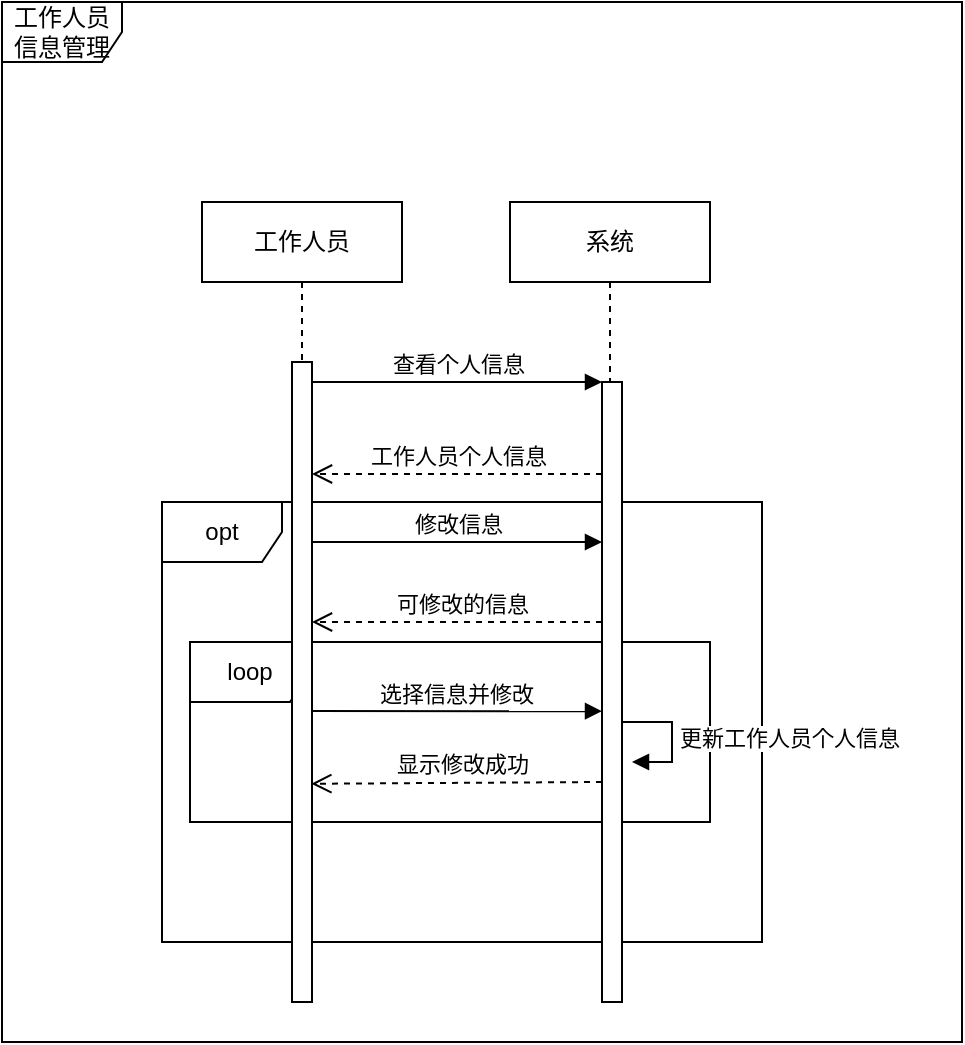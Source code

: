 <mxfile version="12.9.3" type="device"><diagram id="9nVterf7i_B-3QILQnqT" name="第 1 页"><mxGraphModel dx="904" dy="578" grid="0" gridSize="10" guides="1" tooltips="1" connect="1" arrows="1" fold="1" page="1" pageScale="1" pageWidth="827" pageHeight="1169" math="0" shadow="0"><root><mxCell id="0"/><mxCell id="1" parent="0"/><mxCell id="IbYNKEVVtV0ry9TAKs7k-2" value="工作人员信息管理" style="shape=umlFrame;whiteSpace=wrap;html=1;" parent="1" vertex="1"><mxGeometry x="160" y="60" width="480" height="520" as="geometry"/></mxCell><mxCell id="IbYNKEVVtV0ry9TAKs7k-14" value="opt" style="shape=umlFrame;whiteSpace=wrap;html=1;" parent="1" vertex="1"><mxGeometry x="240" y="310" width="300" height="220" as="geometry"/></mxCell><mxCell id="IbYNKEVVtV0ry9TAKs7k-18" value="loop" style="shape=umlFrame;whiteSpace=wrap;html=1;" parent="1" vertex="1"><mxGeometry x="254" y="380" width="260" height="90" as="geometry"/></mxCell><mxCell id="IbYNKEVVtV0ry9TAKs7k-5" value="工作人员" style="shape=umlLifeline;perimeter=lifelinePerimeter;whiteSpace=wrap;html=1;container=1;collapsible=0;recursiveResize=0;outlineConnect=0;" parent="1" vertex="1"><mxGeometry x="260" y="160" width="100" height="80" as="geometry"/></mxCell><mxCell id="IbYNKEVVtV0ry9TAKs7k-6" value="系统" style="shape=umlLifeline;perimeter=lifelinePerimeter;whiteSpace=wrap;html=1;container=1;collapsible=0;recursiveResize=0;outlineConnect=0;" parent="1" vertex="1"><mxGeometry x="414" y="160" width="100" height="90" as="geometry"/></mxCell><mxCell id="IbYNKEVVtV0ry9TAKs7k-7" value="" style="html=1;points=[];perimeter=orthogonalPerimeter;" parent="1" vertex="1"><mxGeometry x="305" y="240" width="10" height="320" as="geometry"/></mxCell><mxCell id="IbYNKEVVtV0ry9TAKs7k-11" value="" style="html=1;points=[];perimeter=orthogonalPerimeter;" parent="1" vertex="1"><mxGeometry x="460" y="250" width="10" height="310" as="geometry"/></mxCell><mxCell id="IbYNKEVVtV0ry9TAKs7k-12" value="查看个人信息" style="html=1;verticalAlign=bottom;endArrow=block;entryX=0;entryY=0;" parent="1" source="IbYNKEVVtV0ry9TAKs7k-7" target="IbYNKEVVtV0ry9TAKs7k-11" edge="1"><mxGeometry relative="1" as="geometry"><mxPoint x="390" y="250" as="sourcePoint"/></mxGeometry></mxCell><mxCell id="IbYNKEVVtV0ry9TAKs7k-13" value="工作人员个人信息" style="html=1;verticalAlign=bottom;endArrow=open;dashed=1;endSize=8;" parent="1" source="IbYNKEVVtV0ry9TAKs7k-11" target="IbYNKEVVtV0ry9TAKs7k-7" edge="1"><mxGeometry relative="1" as="geometry"><mxPoint x="314" y="330" as="targetPoint"/><Array as="points"><mxPoint x="390" y="296"/></Array></mxGeometry></mxCell><mxCell id="IbYNKEVVtV0ry9TAKs7k-16" value="修改信息" style="html=1;verticalAlign=bottom;endArrow=block;" parent="1" target="IbYNKEVVtV0ry9TAKs7k-11" edge="1"><mxGeometry relative="1" as="geometry"><mxPoint x="315" y="330" as="sourcePoint"/><mxPoint x="385" y="330.0" as="targetPoint"/></mxGeometry></mxCell><mxCell id="IbYNKEVVtV0ry9TAKs7k-17" value="可修改的信息" style="html=1;verticalAlign=bottom;endArrow=open;dashed=1;endSize=8;" parent="1" source="IbYNKEVVtV0ry9TAKs7k-11" edge="1"><mxGeometry x="-0.035" relative="1" as="geometry"><mxPoint x="315" y="370" as="targetPoint"/><mxPoint x="385" y="370" as="sourcePoint"/><mxPoint as="offset"/></mxGeometry></mxCell><mxCell id="IbYNKEVVtV0ry9TAKs7k-19" value="选择信息并修改" style="html=1;verticalAlign=bottom;endArrow=block;entryX=0;entryY=0.531;entryDx=0;entryDy=0;entryPerimeter=0;" parent="1" target="IbYNKEVVtV0ry9TAKs7k-11" edge="1"><mxGeometry width="80" relative="1" as="geometry"><mxPoint x="315" y="414.5" as="sourcePoint"/><mxPoint x="395" y="414.5" as="targetPoint"/><Array as="points"/></mxGeometry></mxCell><mxCell id="IbYNKEVVtV0ry9TAKs7k-21" value="更新工作人员个人信息" style="edgeStyle=orthogonalEdgeStyle;html=1;align=left;spacingLeft=2;endArrow=block;rounded=0;entryX=1;entryY=0;" parent="1" edge="1"><mxGeometry relative="1" as="geometry"><mxPoint x="470" y="420" as="sourcePoint"/><Array as="points"><mxPoint x="495" y="420"/></Array><mxPoint x="475" y="440" as="targetPoint"/></mxGeometry></mxCell><mxCell id="IbYNKEVVtV0ry9TAKs7k-22" value="显示修改成功" style="html=1;verticalAlign=bottom;endArrow=open;dashed=1;endSize=8;entryX=0.967;entryY=0.659;entryDx=0;entryDy=0;entryPerimeter=0;" parent="1" target="IbYNKEVVtV0ry9TAKs7k-7" edge="1"><mxGeometry x="-0.037" relative="1" as="geometry"><mxPoint x="460" y="450" as="sourcePoint"/><mxPoint x="380" y="450" as="targetPoint"/><Array as="points"/><mxPoint as="offset"/></mxGeometry></mxCell></root></mxGraphModel></diagram></mxfile>